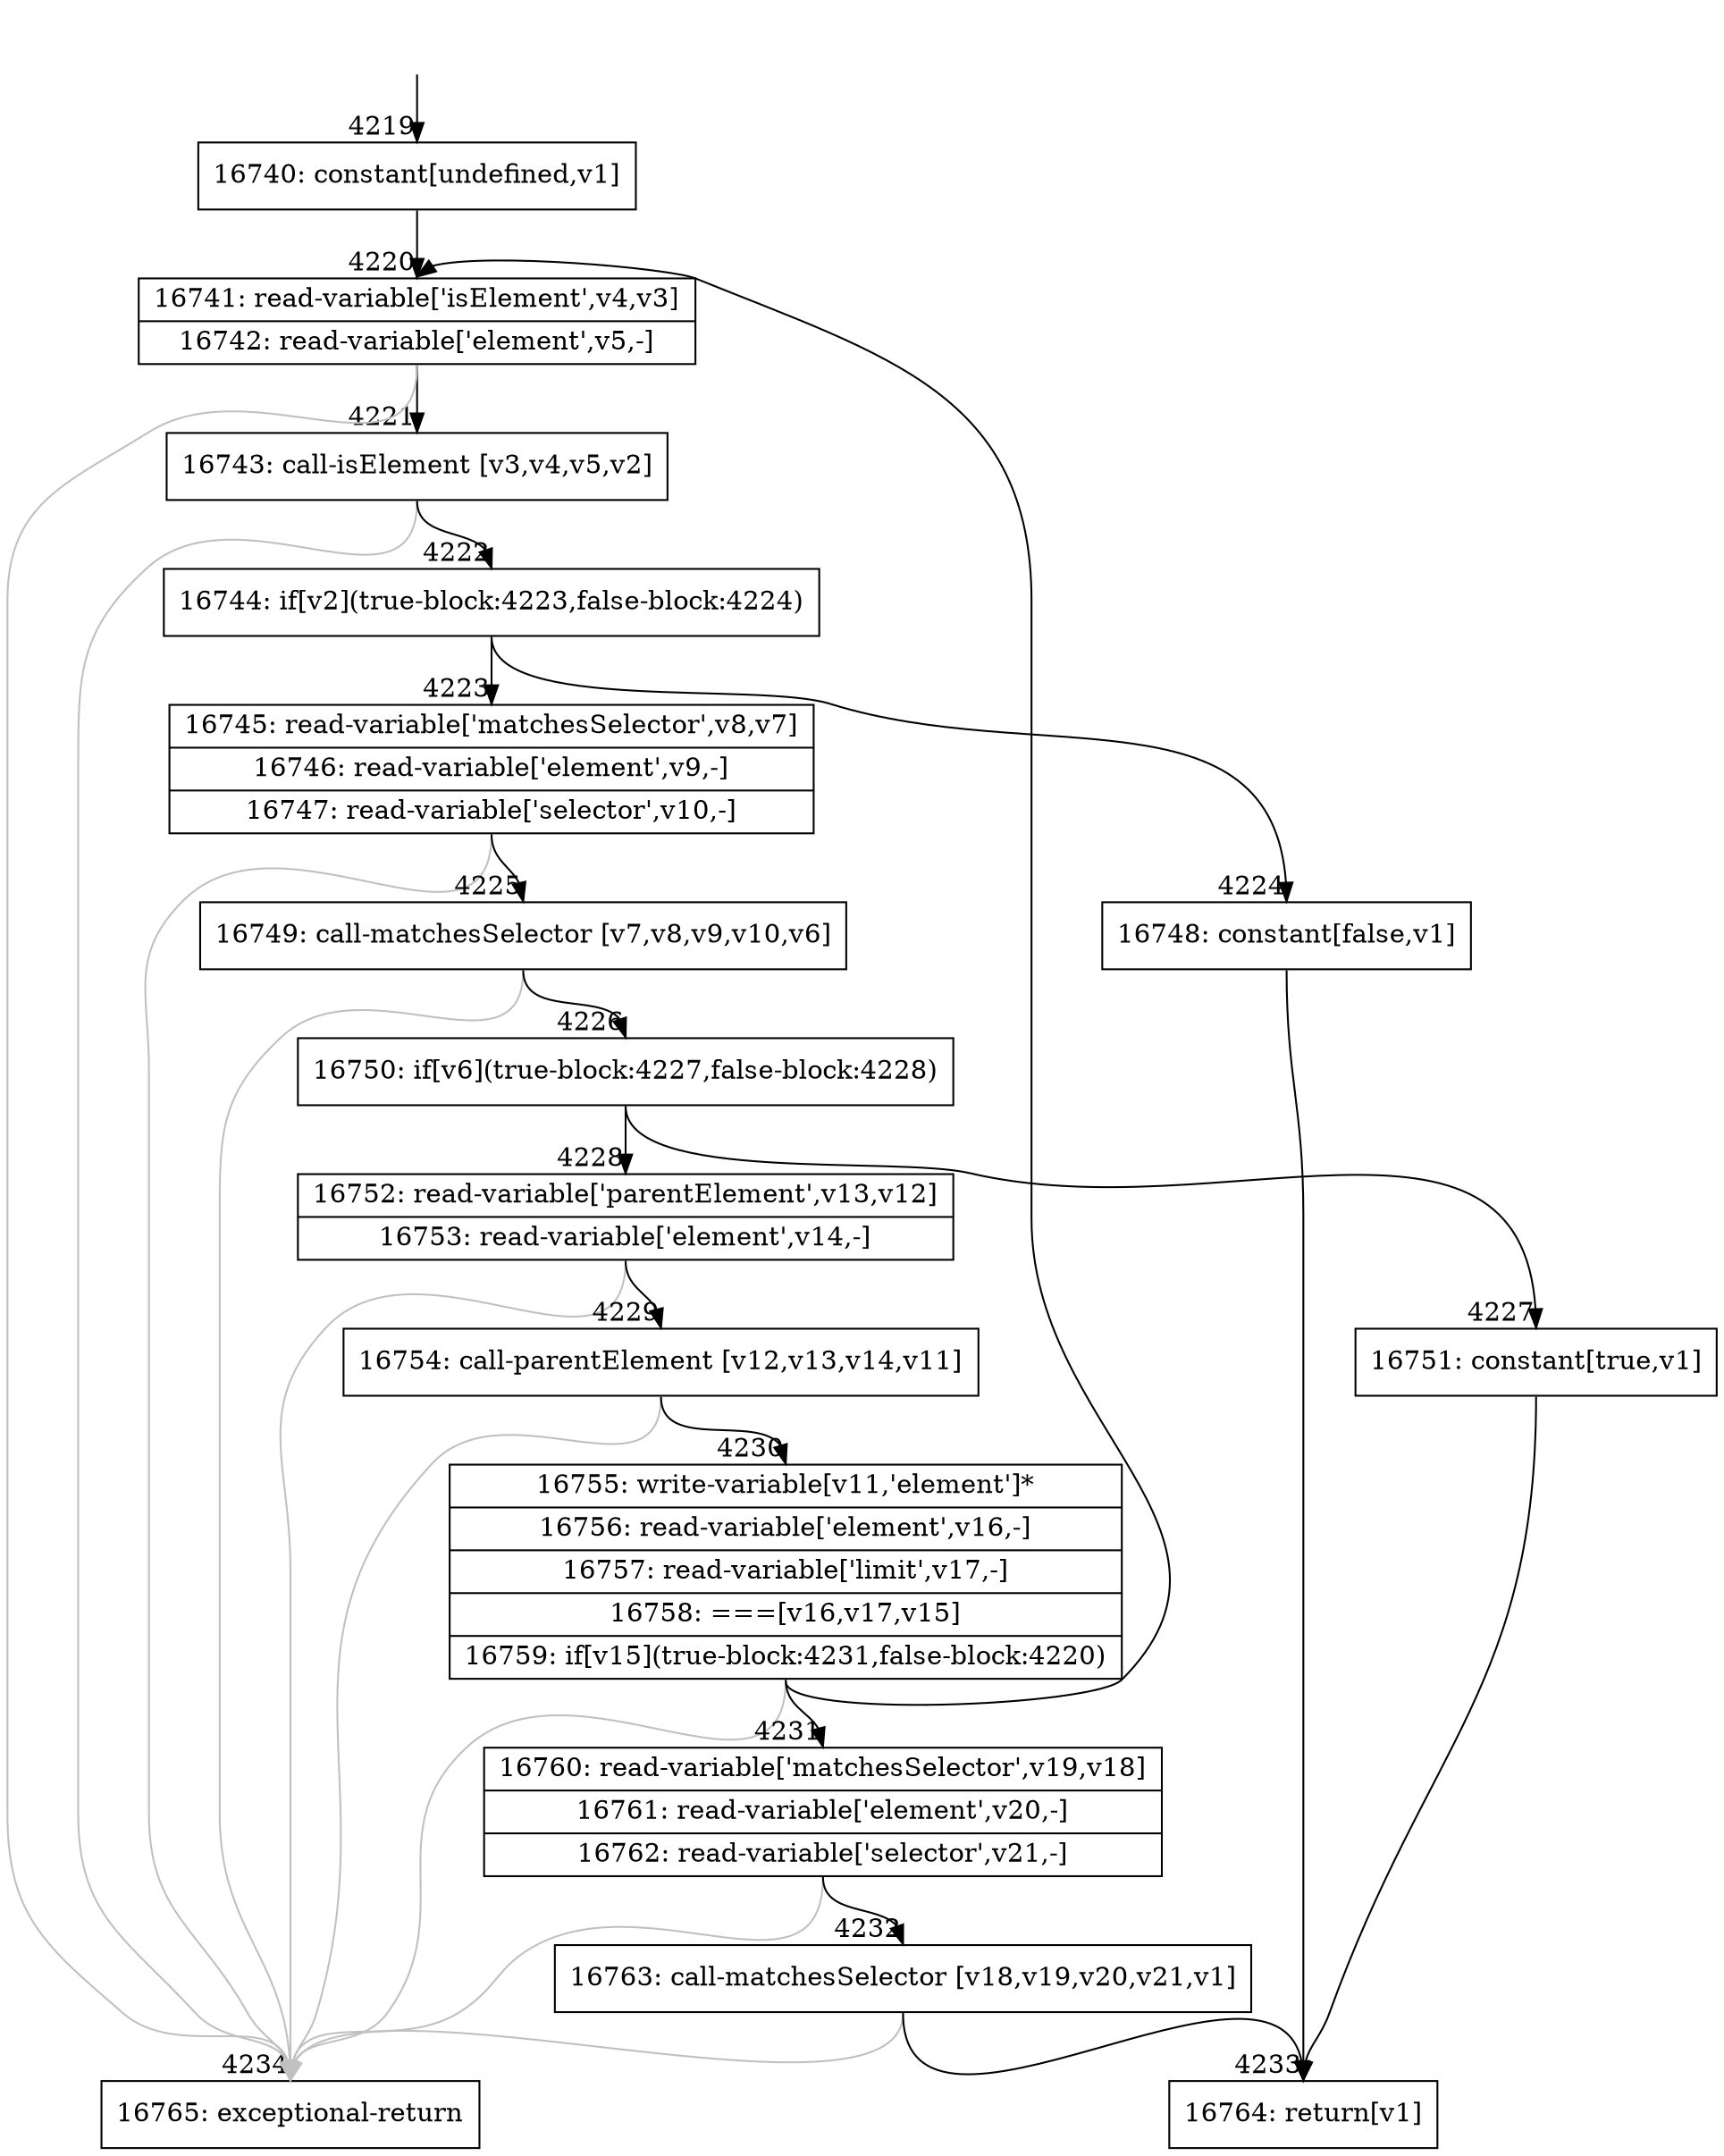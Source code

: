 digraph {
rankdir="TD"
BB_entry186[shape=none,label=""];
BB_entry186 -> BB4219 [tailport=s, headport=n, headlabel="    4219"]
BB4219 [shape=record label="{16740: constant[undefined,v1]}" ] 
BB4219 -> BB4220 [tailport=s, headport=n, headlabel="      4220"]
BB4220 [shape=record label="{16741: read-variable['isElement',v4,v3]|16742: read-variable['element',v5,-]}" ] 
BB4220 -> BB4221 [tailport=s, headport=n, headlabel="      4221"]
BB4220 -> BB4234 [tailport=s, headport=n, color=gray, headlabel="      4234"]
BB4221 [shape=record label="{16743: call-isElement [v3,v4,v5,v2]}" ] 
BB4221 -> BB4222 [tailport=s, headport=n, headlabel="      4222"]
BB4221 -> BB4234 [tailport=s, headport=n, color=gray]
BB4222 [shape=record label="{16744: if[v2](true-block:4223,false-block:4224)}" ] 
BB4222 -> BB4223 [tailport=s, headport=n, headlabel="      4223"]
BB4222 -> BB4224 [tailport=s, headport=n, headlabel="      4224"]
BB4223 [shape=record label="{16745: read-variable['matchesSelector',v8,v7]|16746: read-variable['element',v9,-]|16747: read-variable['selector',v10,-]}" ] 
BB4223 -> BB4225 [tailport=s, headport=n, headlabel="      4225"]
BB4223 -> BB4234 [tailport=s, headport=n, color=gray]
BB4224 [shape=record label="{16748: constant[false,v1]}" ] 
BB4224 -> BB4233 [tailport=s, headport=n, headlabel="      4233"]
BB4225 [shape=record label="{16749: call-matchesSelector [v7,v8,v9,v10,v6]}" ] 
BB4225 -> BB4226 [tailport=s, headport=n, headlabel="      4226"]
BB4225 -> BB4234 [tailport=s, headport=n, color=gray]
BB4226 [shape=record label="{16750: if[v6](true-block:4227,false-block:4228)}" ] 
BB4226 -> BB4227 [tailport=s, headport=n, headlabel="      4227"]
BB4226 -> BB4228 [tailport=s, headport=n, headlabel="      4228"]
BB4227 [shape=record label="{16751: constant[true,v1]}" ] 
BB4227 -> BB4233 [tailport=s, headport=n]
BB4228 [shape=record label="{16752: read-variable['parentElement',v13,v12]|16753: read-variable['element',v14,-]}" ] 
BB4228 -> BB4229 [tailport=s, headport=n, headlabel="      4229"]
BB4228 -> BB4234 [tailport=s, headport=n, color=gray]
BB4229 [shape=record label="{16754: call-parentElement [v12,v13,v14,v11]}" ] 
BB4229 -> BB4230 [tailport=s, headport=n, headlabel="      4230"]
BB4229 -> BB4234 [tailport=s, headport=n, color=gray]
BB4230 [shape=record label="{16755: write-variable[v11,'element']*|16756: read-variable['element',v16,-]|16757: read-variable['limit',v17,-]|16758: ===[v16,v17,v15]|16759: if[v15](true-block:4231,false-block:4220)}" ] 
BB4230 -> BB4231 [tailport=s, headport=n, headlabel="      4231"]
BB4230 -> BB4220 [tailport=s, headport=n]
BB4230 -> BB4234 [tailport=s, headport=n, color=gray]
BB4231 [shape=record label="{16760: read-variable['matchesSelector',v19,v18]|16761: read-variable['element',v20,-]|16762: read-variable['selector',v21,-]}" ] 
BB4231 -> BB4232 [tailport=s, headport=n, headlabel="      4232"]
BB4231 -> BB4234 [tailport=s, headport=n, color=gray]
BB4232 [shape=record label="{16763: call-matchesSelector [v18,v19,v20,v21,v1]}" ] 
BB4232 -> BB4233 [tailport=s, headport=n]
BB4232 -> BB4234 [tailport=s, headport=n, color=gray]
BB4233 [shape=record label="{16764: return[v1]}" ] 
BB4234 [shape=record label="{16765: exceptional-return}" ] 
//#$~ 5765
}
